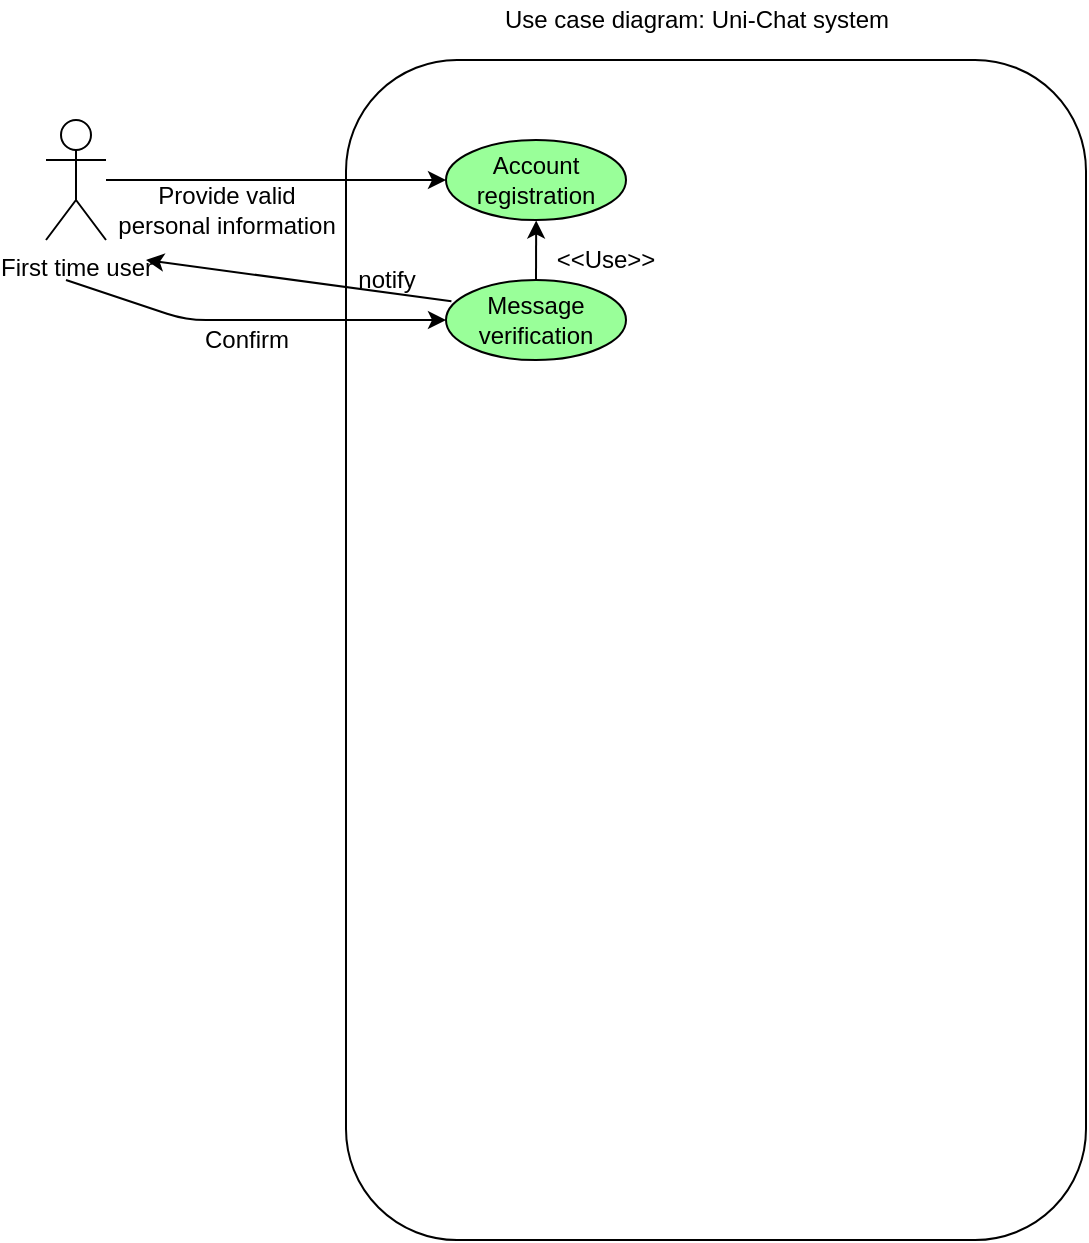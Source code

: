 <mxfile version="14.6.6" type="github">
  <diagram id="U9FM9EWuSM0mghXvgGzd" name="Page-1">
    <mxGraphModel dx="705" dy="323" grid="1" gridSize="10" guides="1" tooltips="1" connect="1" arrows="1" fold="1" page="1" pageScale="1" pageWidth="1169" pageHeight="1654" math="0" shadow="0">
      <root>
        <mxCell id="0" />
        <mxCell id="1" parent="0" />
        <mxCell id="135Wbb7dRrLtCOBs6Vqc-1" value="" style="rounded=1;whiteSpace=wrap;html=1;" vertex="1" parent="1">
          <mxGeometry x="340" y="130" width="370" height="590" as="geometry" />
        </mxCell>
        <mxCell id="135Wbb7dRrLtCOBs6Vqc-2" value="Use case diagram: Uni-Chat system" style="text;html=1;align=center;verticalAlign=middle;resizable=0;points=[];autosize=1;strokeColor=none;" vertex="1" parent="1">
          <mxGeometry x="410" y="100" width="210" height="20" as="geometry" />
        </mxCell>
        <mxCell id="135Wbb7dRrLtCOBs6Vqc-8" value="First time user" style="shape=umlActor;verticalLabelPosition=bottom;verticalAlign=top;html=1;outlineConnect=0;" vertex="1" parent="1">
          <mxGeometry x="190" y="160" width="30" height="60" as="geometry" />
        </mxCell>
        <mxCell id="135Wbb7dRrLtCOBs6Vqc-10" value="" style="ellipse;whiteSpace=wrap;html=1;fillColor=#99FF99;" vertex="1" parent="1">
          <mxGeometry x="390" y="170" width="90" height="40" as="geometry" />
        </mxCell>
        <mxCell id="135Wbb7dRrLtCOBs6Vqc-11" value="Account registration" style="text;html=1;strokeColor=none;fillColor=none;align=center;verticalAlign=middle;whiteSpace=wrap;rounded=0;" vertex="1" parent="1">
          <mxGeometry x="400" y="180" width="70" height="20" as="geometry" />
        </mxCell>
        <mxCell id="135Wbb7dRrLtCOBs6Vqc-12" value="" style="endArrow=classic;html=1;" edge="1" parent="1" source="135Wbb7dRrLtCOBs6Vqc-8">
          <mxGeometry width="50" height="50" relative="1" as="geometry">
            <mxPoint x="500" y="260" as="sourcePoint" />
            <mxPoint x="390" y="190" as="targetPoint" />
          </mxGeometry>
        </mxCell>
        <mxCell id="135Wbb7dRrLtCOBs6Vqc-15" value="Provide valid&lt;br&gt;personal information" style="text;html=1;align=center;verticalAlign=middle;resizable=0;points=[];autosize=1;strokeColor=none;" vertex="1" parent="1">
          <mxGeometry x="220" y="190" width="120" height="30" as="geometry" />
        </mxCell>
        <mxCell id="135Wbb7dRrLtCOBs6Vqc-16" value="Message verification" style="ellipse;whiteSpace=wrap;html=1;fillColor=#99FF99;" vertex="1" parent="1">
          <mxGeometry x="390" y="240" width="90" height="40" as="geometry" />
        </mxCell>
        <mxCell id="135Wbb7dRrLtCOBs6Vqc-17" value="" style="endArrow=classic;html=1;exitX=0.5;exitY=0;exitDx=0;exitDy=0;entryX=0.257;entryY=0.136;entryDx=0;entryDy=0;entryPerimeter=0;" edge="1" parent="1" source="135Wbb7dRrLtCOBs6Vqc-16" target="135Wbb7dRrLtCOBs6Vqc-1">
          <mxGeometry width="50" height="50" relative="1" as="geometry">
            <mxPoint x="500" y="250" as="sourcePoint" />
            <mxPoint x="550" y="200" as="targetPoint" />
          </mxGeometry>
        </mxCell>
        <mxCell id="135Wbb7dRrLtCOBs6Vqc-18" value="&amp;lt;&amp;lt;Use&amp;gt;&amp;gt;" style="text;html=1;strokeColor=none;fillColor=none;align=center;verticalAlign=middle;whiteSpace=wrap;rounded=0;" vertex="1" parent="1">
          <mxGeometry x="450" y="220" width="40" height="20" as="geometry" />
        </mxCell>
        <mxCell id="135Wbb7dRrLtCOBs6Vqc-19" value="" style="endArrow=classic;html=1;exitX=0.03;exitY=0.267;exitDx=0;exitDy=0;exitPerimeter=0;" edge="1" parent="1" source="135Wbb7dRrLtCOBs6Vqc-16">
          <mxGeometry width="50" height="50" relative="1" as="geometry">
            <mxPoint x="500" y="250" as="sourcePoint" />
            <mxPoint x="240" y="230" as="targetPoint" />
          </mxGeometry>
        </mxCell>
        <mxCell id="135Wbb7dRrLtCOBs6Vqc-20" value="notify" style="text;html=1;align=center;verticalAlign=middle;resizable=0;points=[];autosize=1;strokeColor=none;" vertex="1" parent="1">
          <mxGeometry x="340" y="230" width="40" height="20" as="geometry" />
        </mxCell>
        <mxCell id="135Wbb7dRrLtCOBs6Vqc-21" value="" style="endArrow=classic;html=1;entryX=0;entryY=0.5;entryDx=0;entryDy=0;" edge="1" parent="1" target="135Wbb7dRrLtCOBs6Vqc-16">
          <mxGeometry width="50" height="50" relative="1" as="geometry">
            <mxPoint x="200" y="240" as="sourcePoint" />
            <mxPoint x="550" y="200" as="targetPoint" />
            <Array as="points">
              <mxPoint x="260" y="260" />
            </Array>
          </mxGeometry>
        </mxCell>
        <mxCell id="135Wbb7dRrLtCOBs6Vqc-22" value="Confirm" style="text;html=1;align=center;verticalAlign=middle;resizable=0;points=[];autosize=1;strokeColor=none;" vertex="1" parent="1">
          <mxGeometry x="260" y="260" width="60" height="20" as="geometry" />
        </mxCell>
      </root>
    </mxGraphModel>
  </diagram>
</mxfile>
